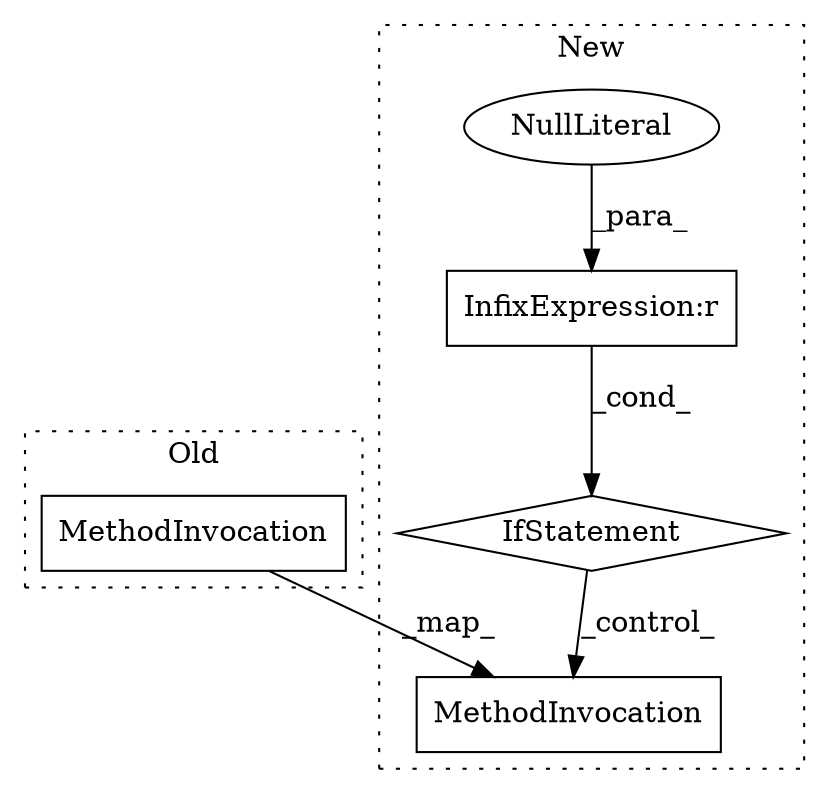 digraph G {
subgraph cluster0 {
2 [label="MethodInvocation" a="32" s="31017" l="9" shape="box"];
label = "Old";
style="dotted";
}
subgraph cluster1 {
1 [label="IfStatement" a="25" s="31045" l="2" shape="diamond"];
3 [label="MethodInvocation" a="32" s="31086" l="9" shape="box"];
4 [label="NullLiteral" a="33" s="31041" l="4" shape="ellipse"];
5 [label="InfixExpression:r" a="27" s="31037" l="4" shape="box"];
label = "New";
style="dotted";
}
1 -> 3 [label="_control_"];
2 -> 3 [label="_map_"];
4 -> 5 [label="_para_"];
5 -> 1 [label="_cond_"];
}